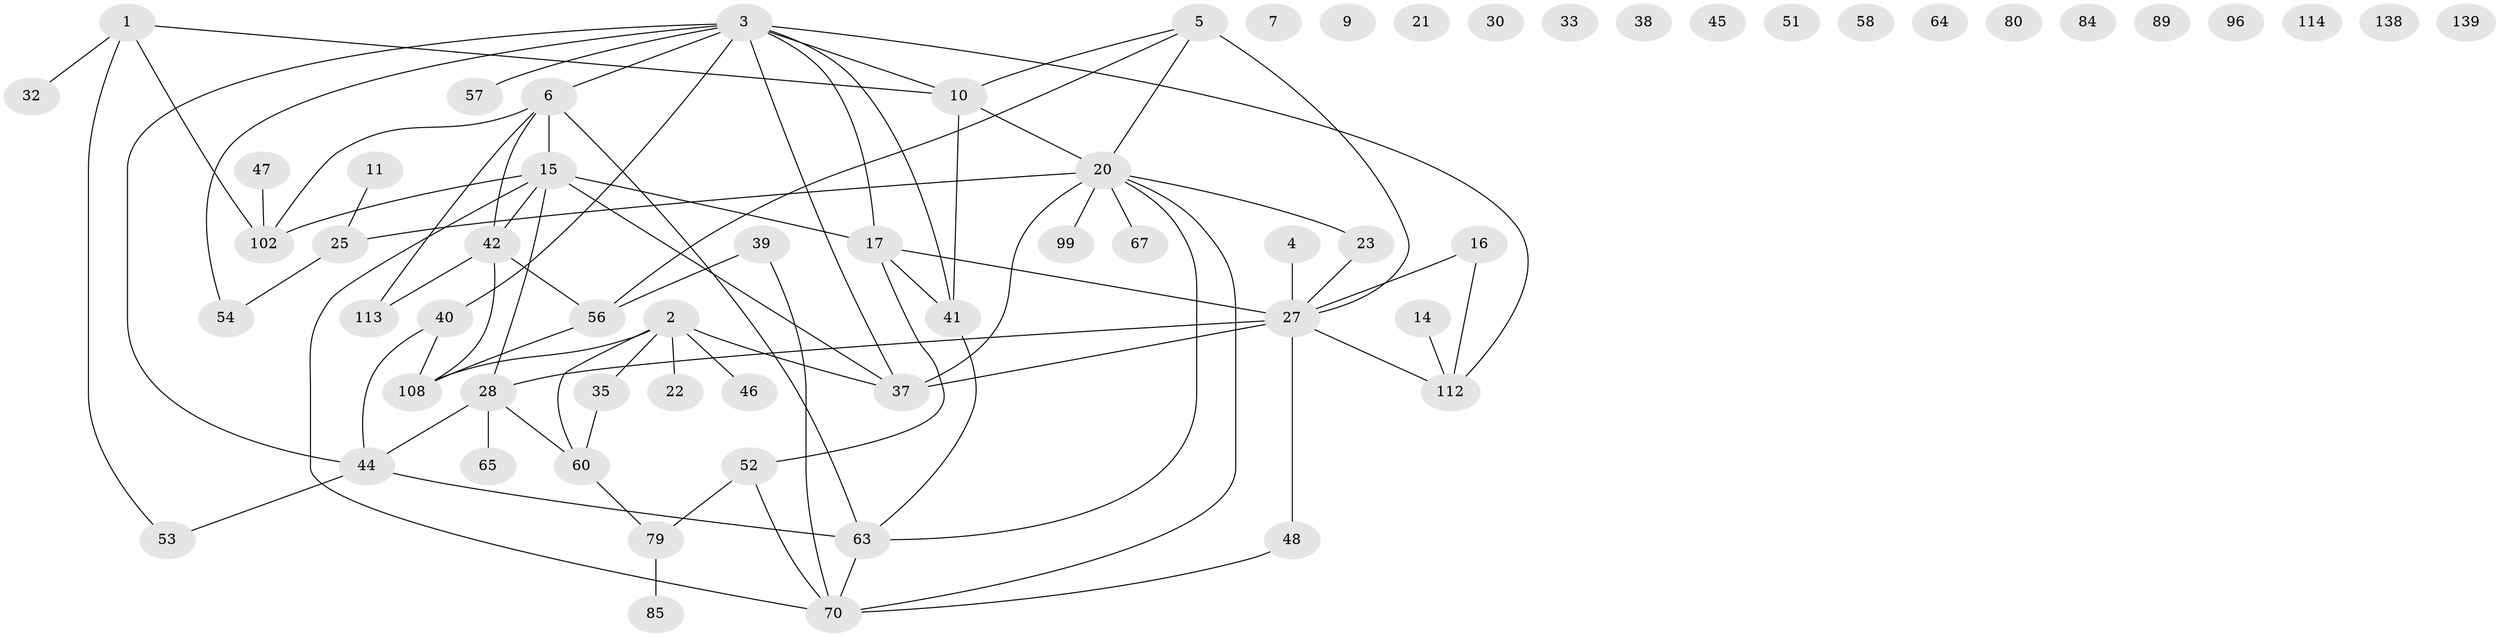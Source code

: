 // original degree distribution, {3: 0.18791946308724833, 4: 0.15436241610738255, 1: 0.2684563758389262, 6: 0.03355704697986577, 0: 0.087248322147651, 5: 0.06711409395973154, 2: 0.20134228187919462}
// Generated by graph-tools (version 1.1) at 2025/16/03/04/25 18:16:35]
// undirected, 63 vertices, 80 edges
graph export_dot {
graph [start="1"]
  node [color=gray90,style=filled];
  1 [super="+19+90"];
  2 [super="+128+117+8"];
  3 [super="+49+12"];
  4;
  5 [super="+59+77+13"];
  6 [super="+103+74+78"];
  7;
  9 [super="+81"];
  10 [super="+69+62+18+71"];
  11 [super="+76"];
  14;
  15 [super="+55"];
  16;
  17 [super="+72"];
  20 [super="+24+31"];
  21;
  22 [super="+61"];
  23 [super="+26+83"];
  25 [super="+29+86"];
  27 [super="+95+34+36"];
  28 [super="+104+73"];
  30;
  32 [super="+75"];
  33;
  35;
  37 [super="+119"];
  38 [super="+110"];
  39;
  40 [super="+43"];
  41 [super="+50+144"];
  42 [super="+92"];
  44 [super="+68"];
  45;
  46;
  47 [super="+121"];
  48 [super="+125+98"];
  51;
  52 [super="+130"];
  53 [super="+124"];
  54 [super="+118"];
  56 [super="+93"];
  57 [super="+97"];
  58 [super="+111"];
  60 [super="+100"];
  63 [super="+145+82"];
  64;
  65 [super="+123"];
  67 [super="+88"];
  70 [super="+105"];
  79 [super="+132"];
  80;
  84;
  85;
  89;
  96;
  99;
  102;
  108;
  112 [super="+116+149"];
  113;
  114 [super="+115"];
  138;
  139;
  1 -- 53;
  1 -- 102;
  1 -- 32;
  1 -- 10;
  2 -- 108;
  2 -- 60;
  2 -- 37;
  2 -- 35;
  2 -- 46;
  2 -- 22;
  3 -- 17 [weight=2];
  3 -- 40;
  3 -- 112;
  3 -- 57;
  3 -- 37;
  3 -- 41;
  3 -- 6 [weight=2];
  3 -- 10;
  3 -- 54;
  3 -- 44;
  4 -- 27;
  5 -- 56;
  5 -- 20;
  5 -- 10;
  5 -- 27;
  6 -- 102;
  6 -- 42 [weight=2];
  6 -- 113;
  6 -- 63;
  6 -- 15;
  10 -- 20 [weight=2];
  10 -- 41 [weight=2];
  11 -- 25;
  14 -- 112;
  15 -- 37 [weight=2];
  15 -- 102;
  15 -- 42;
  15 -- 70;
  15 -- 17;
  15 -- 28 [weight=2];
  16 -- 112;
  16 -- 27;
  17 -- 41 [weight=2];
  17 -- 27;
  17 -- 52;
  20 -- 99;
  20 -- 67;
  20 -- 37;
  20 -- 25;
  20 -- 63;
  20 -- 70;
  20 -- 23;
  23 -- 27;
  25 -- 54;
  27 -- 48;
  27 -- 37 [weight=2];
  27 -- 28 [weight=3];
  27 -- 112;
  28 -- 65;
  28 -- 44;
  28 -- 60;
  35 -- 60;
  39 -- 56;
  39 -- 70;
  40 -- 108;
  40 -- 44;
  41 -- 63;
  42 -- 56;
  42 -- 113;
  42 -- 108;
  44 -- 53;
  44 -- 63;
  47 -- 102;
  48 -- 70;
  52 -- 79;
  52 -- 70;
  56 -- 108;
  60 -- 79;
  63 -- 70;
  79 -- 85;
}
